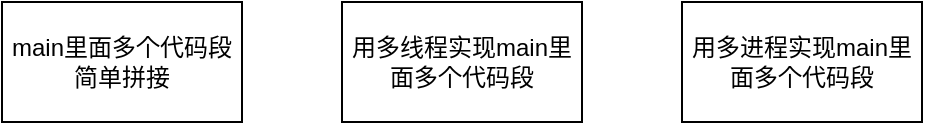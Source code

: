 <mxfile version="21.2.1" type="github">
  <diagram name="第 1 页" id="Wx-COD4XJh1Bupa5wpon">
    <mxGraphModel dx="1143" dy="670" grid="1" gridSize="10" guides="1" tooltips="1" connect="1" arrows="1" fold="1" page="1" pageScale="1" pageWidth="827" pageHeight="1169" math="0" shadow="0">
      <root>
        <mxCell id="0" />
        <mxCell id="1" parent="0" />
        <mxCell id="5DOJoC9gDcmtl_5ch-bL-1" value="main里面多个代码段简单拼接" style="rounded=0;whiteSpace=wrap;html=1;" vertex="1" parent="1">
          <mxGeometry x="150" y="390" width="120" height="60" as="geometry" />
        </mxCell>
        <mxCell id="5DOJoC9gDcmtl_5ch-bL-2" value="用多线程实现main里面多个代码段" style="rounded=0;whiteSpace=wrap;html=1;" vertex="1" parent="1">
          <mxGeometry x="320" y="390" width="120" height="60" as="geometry" />
        </mxCell>
        <mxCell id="5DOJoC9gDcmtl_5ch-bL-3" value="用多进程实现main里面多个代码段" style="rounded=0;whiteSpace=wrap;html=1;" vertex="1" parent="1">
          <mxGeometry x="490" y="390" width="120" height="60" as="geometry" />
        </mxCell>
      </root>
    </mxGraphModel>
  </diagram>
</mxfile>
